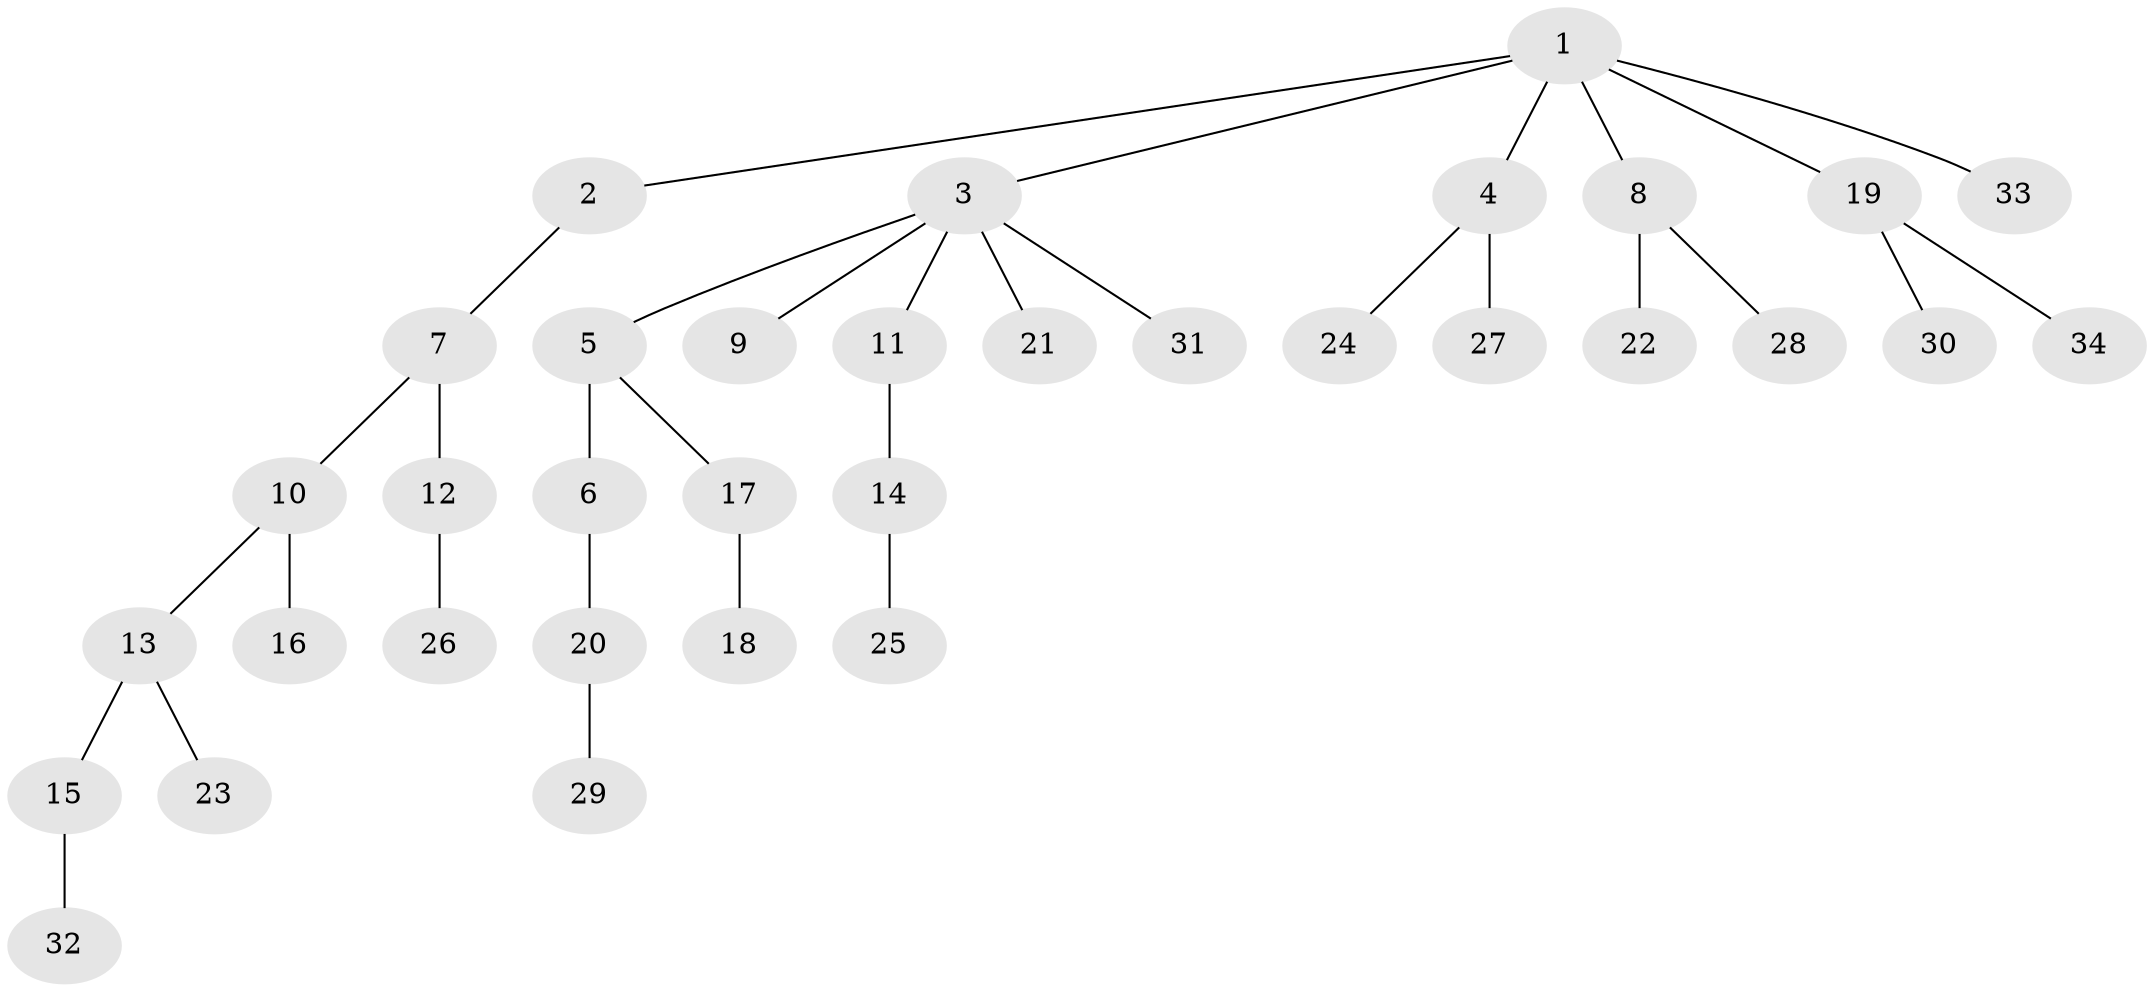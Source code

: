 // original degree distribution, {7: 0.03571428571428571, 3: 0.125, 4: 0.08928571428571429, 1: 0.5178571428571429, 2: 0.23214285714285715}
// Generated by graph-tools (version 1.1) at 2025/51/03/04/25 22:51:39]
// undirected, 34 vertices, 33 edges
graph export_dot {
  node [color=gray90,style=filled];
  1;
  2;
  3;
  4;
  5;
  6;
  7;
  8;
  9;
  10;
  11;
  12;
  13;
  14;
  15;
  16;
  17;
  18;
  19;
  20;
  21;
  22;
  23;
  24;
  25;
  26;
  27;
  28;
  29;
  30;
  31;
  32;
  33;
  34;
  1 -- 2 [weight=1.0];
  1 -- 3 [weight=1.0];
  1 -- 4 [weight=1.0];
  1 -- 8 [weight=1.0];
  1 -- 19 [weight=1.0];
  1 -- 33 [weight=1.0];
  2 -- 7 [weight=1.0];
  3 -- 5 [weight=1.0];
  3 -- 9 [weight=1.0];
  3 -- 11 [weight=1.0];
  3 -- 21 [weight=1.0];
  3 -- 31 [weight=1.0];
  4 -- 24 [weight=1.0];
  4 -- 27 [weight=1.0];
  5 -- 6 [weight=1.0];
  5 -- 17 [weight=1.0];
  6 -- 20 [weight=1.0];
  7 -- 10 [weight=1.0];
  7 -- 12 [weight=1.0];
  8 -- 22 [weight=1.0];
  8 -- 28 [weight=1.0];
  10 -- 13 [weight=1.0];
  10 -- 16 [weight=1.0];
  11 -- 14 [weight=1.0];
  12 -- 26 [weight=1.0];
  13 -- 15 [weight=1.0];
  13 -- 23 [weight=1.0];
  14 -- 25 [weight=1.0];
  15 -- 32 [weight=1.0];
  17 -- 18 [weight=1.0];
  19 -- 30 [weight=1.0];
  19 -- 34 [weight=1.0];
  20 -- 29 [weight=1.0];
}
